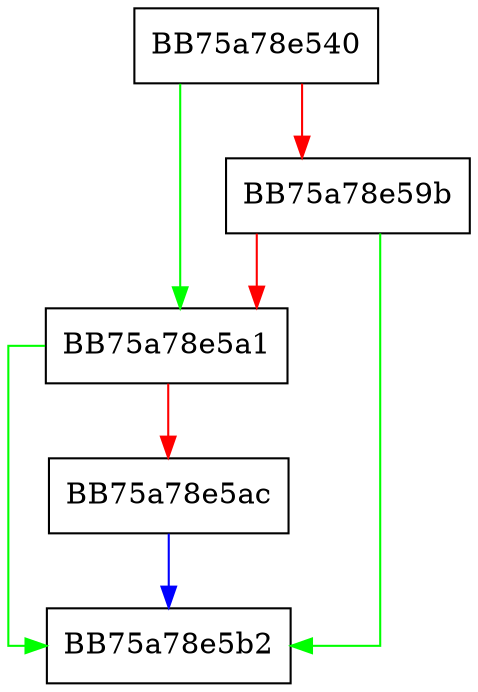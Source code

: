 digraph parse_int_from_format_string {
  node [shape="box"];
  graph [splines=ortho];
  BB75a78e540 -> BB75a78e5a1 [color="green"];
  BB75a78e540 -> BB75a78e59b [color="red"];
  BB75a78e59b -> BB75a78e5b2 [color="green"];
  BB75a78e59b -> BB75a78e5a1 [color="red"];
  BB75a78e5a1 -> BB75a78e5b2 [color="green"];
  BB75a78e5a1 -> BB75a78e5ac [color="red"];
  BB75a78e5ac -> BB75a78e5b2 [color="blue"];
}